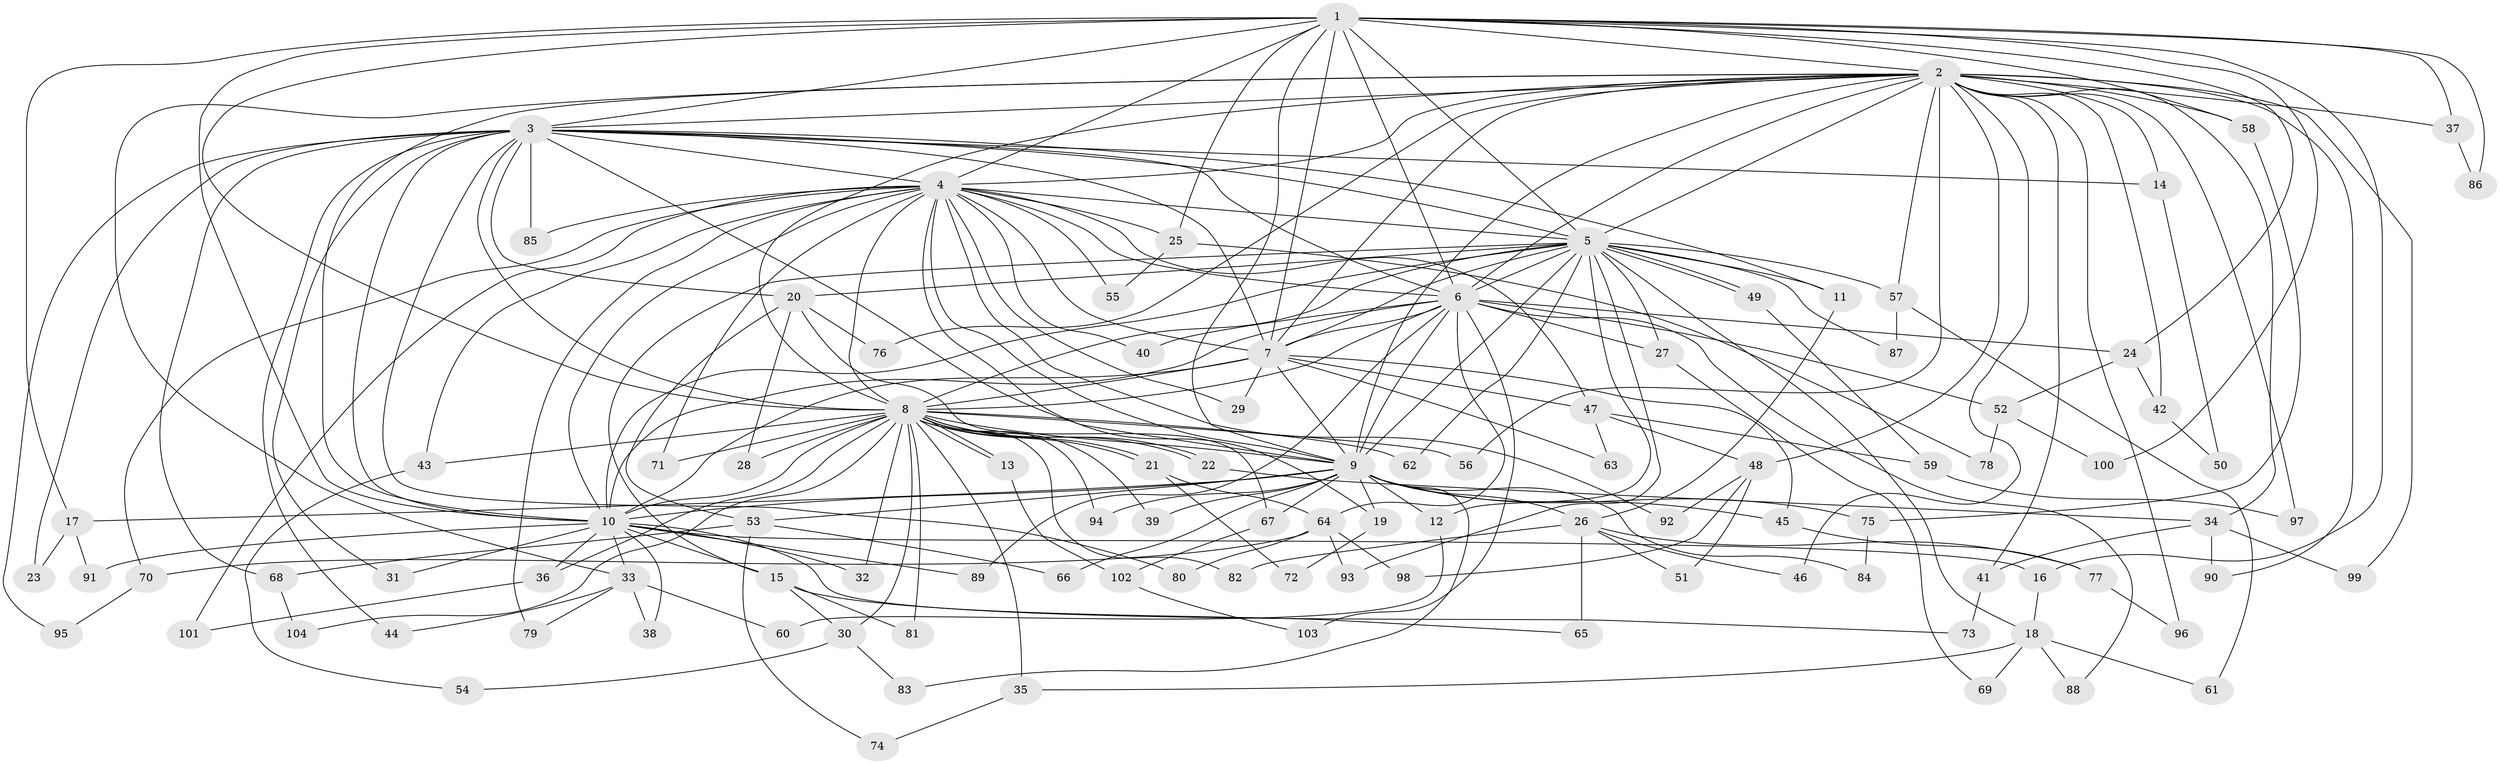 // Generated by graph-tools (version 1.1) at 2025/10/02/27/25 16:10:57]
// undirected, 104 vertices, 233 edges
graph export_dot {
graph [start="1"]
  node [color=gray90,style=filled];
  1;
  2;
  3;
  4;
  5;
  6;
  7;
  8;
  9;
  10;
  11;
  12;
  13;
  14;
  15;
  16;
  17;
  18;
  19;
  20;
  21;
  22;
  23;
  24;
  25;
  26;
  27;
  28;
  29;
  30;
  31;
  32;
  33;
  34;
  35;
  36;
  37;
  38;
  39;
  40;
  41;
  42;
  43;
  44;
  45;
  46;
  47;
  48;
  49;
  50;
  51;
  52;
  53;
  54;
  55;
  56;
  57;
  58;
  59;
  60;
  61;
  62;
  63;
  64;
  65;
  66;
  67;
  68;
  69;
  70;
  71;
  72;
  73;
  74;
  75;
  76;
  77;
  78;
  79;
  80;
  81;
  82;
  83;
  84;
  85;
  86;
  87;
  88;
  89;
  90;
  91;
  92;
  93;
  94;
  95;
  96;
  97;
  98;
  99;
  100;
  101;
  102;
  103;
  104;
  1 -- 2;
  1 -- 3;
  1 -- 4;
  1 -- 5;
  1 -- 6;
  1 -- 7;
  1 -- 8;
  1 -- 9;
  1 -- 10;
  1 -- 16;
  1 -- 17;
  1 -- 24;
  1 -- 25;
  1 -- 37;
  1 -- 58;
  1 -- 86;
  1 -- 100;
  2 -- 3;
  2 -- 4;
  2 -- 5;
  2 -- 6;
  2 -- 7;
  2 -- 8;
  2 -- 9;
  2 -- 10;
  2 -- 14;
  2 -- 33;
  2 -- 34;
  2 -- 37;
  2 -- 41;
  2 -- 42;
  2 -- 46;
  2 -- 48;
  2 -- 56;
  2 -- 57;
  2 -- 58;
  2 -- 76;
  2 -- 90;
  2 -- 96;
  2 -- 97;
  2 -- 99;
  3 -- 4;
  3 -- 5;
  3 -- 6;
  3 -- 7;
  3 -- 8;
  3 -- 9;
  3 -- 10;
  3 -- 11;
  3 -- 14;
  3 -- 20;
  3 -- 23;
  3 -- 31;
  3 -- 44;
  3 -- 68;
  3 -- 80;
  3 -- 85;
  3 -- 95;
  4 -- 5;
  4 -- 6;
  4 -- 7;
  4 -- 8;
  4 -- 9;
  4 -- 10;
  4 -- 19;
  4 -- 25;
  4 -- 29;
  4 -- 40;
  4 -- 43;
  4 -- 47;
  4 -- 55;
  4 -- 70;
  4 -- 71;
  4 -- 79;
  4 -- 85;
  4 -- 92;
  4 -- 101;
  5 -- 6;
  5 -- 7;
  5 -- 8;
  5 -- 9;
  5 -- 10;
  5 -- 11;
  5 -- 12;
  5 -- 15;
  5 -- 18;
  5 -- 20;
  5 -- 27;
  5 -- 49;
  5 -- 49;
  5 -- 57;
  5 -- 62;
  5 -- 87;
  5 -- 93;
  6 -- 7;
  6 -- 8;
  6 -- 9;
  6 -- 10;
  6 -- 24;
  6 -- 27;
  6 -- 40;
  6 -- 52;
  6 -- 64;
  6 -- 88;
  6 -- 89;
  6 -- 103;
  7 -- 8;
  7 -- 9;
  7 -- 10;
  7 -- 29;
  7 -- 45;
  7 -- 47;
  7 -- 63;
  8 -- 9;
  8 -- 10;
  8 -- 13;
  8 -- 13;
  8 -- 21;
  8 -- 21;
  8 -- 22;
  8 -- 22;
  8 -- 28;
  8 -- 30;
  8 -- 32;
  8 -- 35;
  8 -- 36;
  8 -- 39;
  8 -- 43;
  8 -- 56;
  8 -- 62;
  8 -- 71;
  8 -- 81;
  8 -- 82;
  8 -- 94;
  8 -- 104;
  9 -- 10;
  9 -- 12;
  9 -- 17;
  9 -- 19;
  9 -- 26;
  9 -- 39;
  9 -- 45;
  9 -- 53;
  9 -- 66;
  9 -- 67;
  9 -- 75;
  9 -- 83;
  9 -- 84;
  9 -- 94;
  10 -- 15;
  10 -- 16;
  10 -- 31;
  10 -- 32;
  10 -- 33;
  10 -- 36;
  10 -- 38;
  10 -- 73;
  10 -- 89;
  10 -- 91;
  11 -- 26;
  12 -- 60;
  13 -- 102;
  14 -- 50;
  15 -- 30;
  15 -- 65;
  15 -- 81;
  16 -- 18;
  17 -- 23;
  17 -- 91;
  18 -- 35;
  18 -- 61;
  18 -- 69;
  18 -- 88;
  19 -- 72;
  20 -- 28;
  20 -- 53;
  20 -- 67;
  20 -- 76;
  21 -- 64;
  21 -- 72;
  22 -- 34;
  24 -- 42;
  24 -- 52;
  25 -- 55;
  25 -- 78;
  26 -- 46;
  26 -- 51;
  26 -- 65;
  26 -- 77;
  26 -- 82;
  27 -- 69;
  30 -- 54;
  30 -- 83;
  33 -- 38;
  33 -- 44;
  33 -- 60;
  33 -- 79;
  34 -- 41;
  34 -- 90;
  34 -- 99;
  35 -- 74;
  36 -- 101;
  37 -- 86;
  41 -- 73;
  42 -- 50;
  43 -- 54;
  45 -- 77;
  47 -- 48;
  47 -- 59;
  47 -- 63;
  48 -- 51;
  48 -- 92;
  48 -- 98;
  49 -- 59;
  52 -- 78;
  52 -- 100;
  53 -- 66;
  53 -- 68;
  53 -- 74;
  57 -- 61;
  57 -- 87;
  58 -- 75;
  59 -- 97;
  64 -- 70;
  64 -- 80;
  64 -- 93;
  64 -- 98;
  67 -- 102;
  68 -- 104;
  70 -- 95;
  75 -- 84;
  77 -- 96;
  102 -- 103;
}
